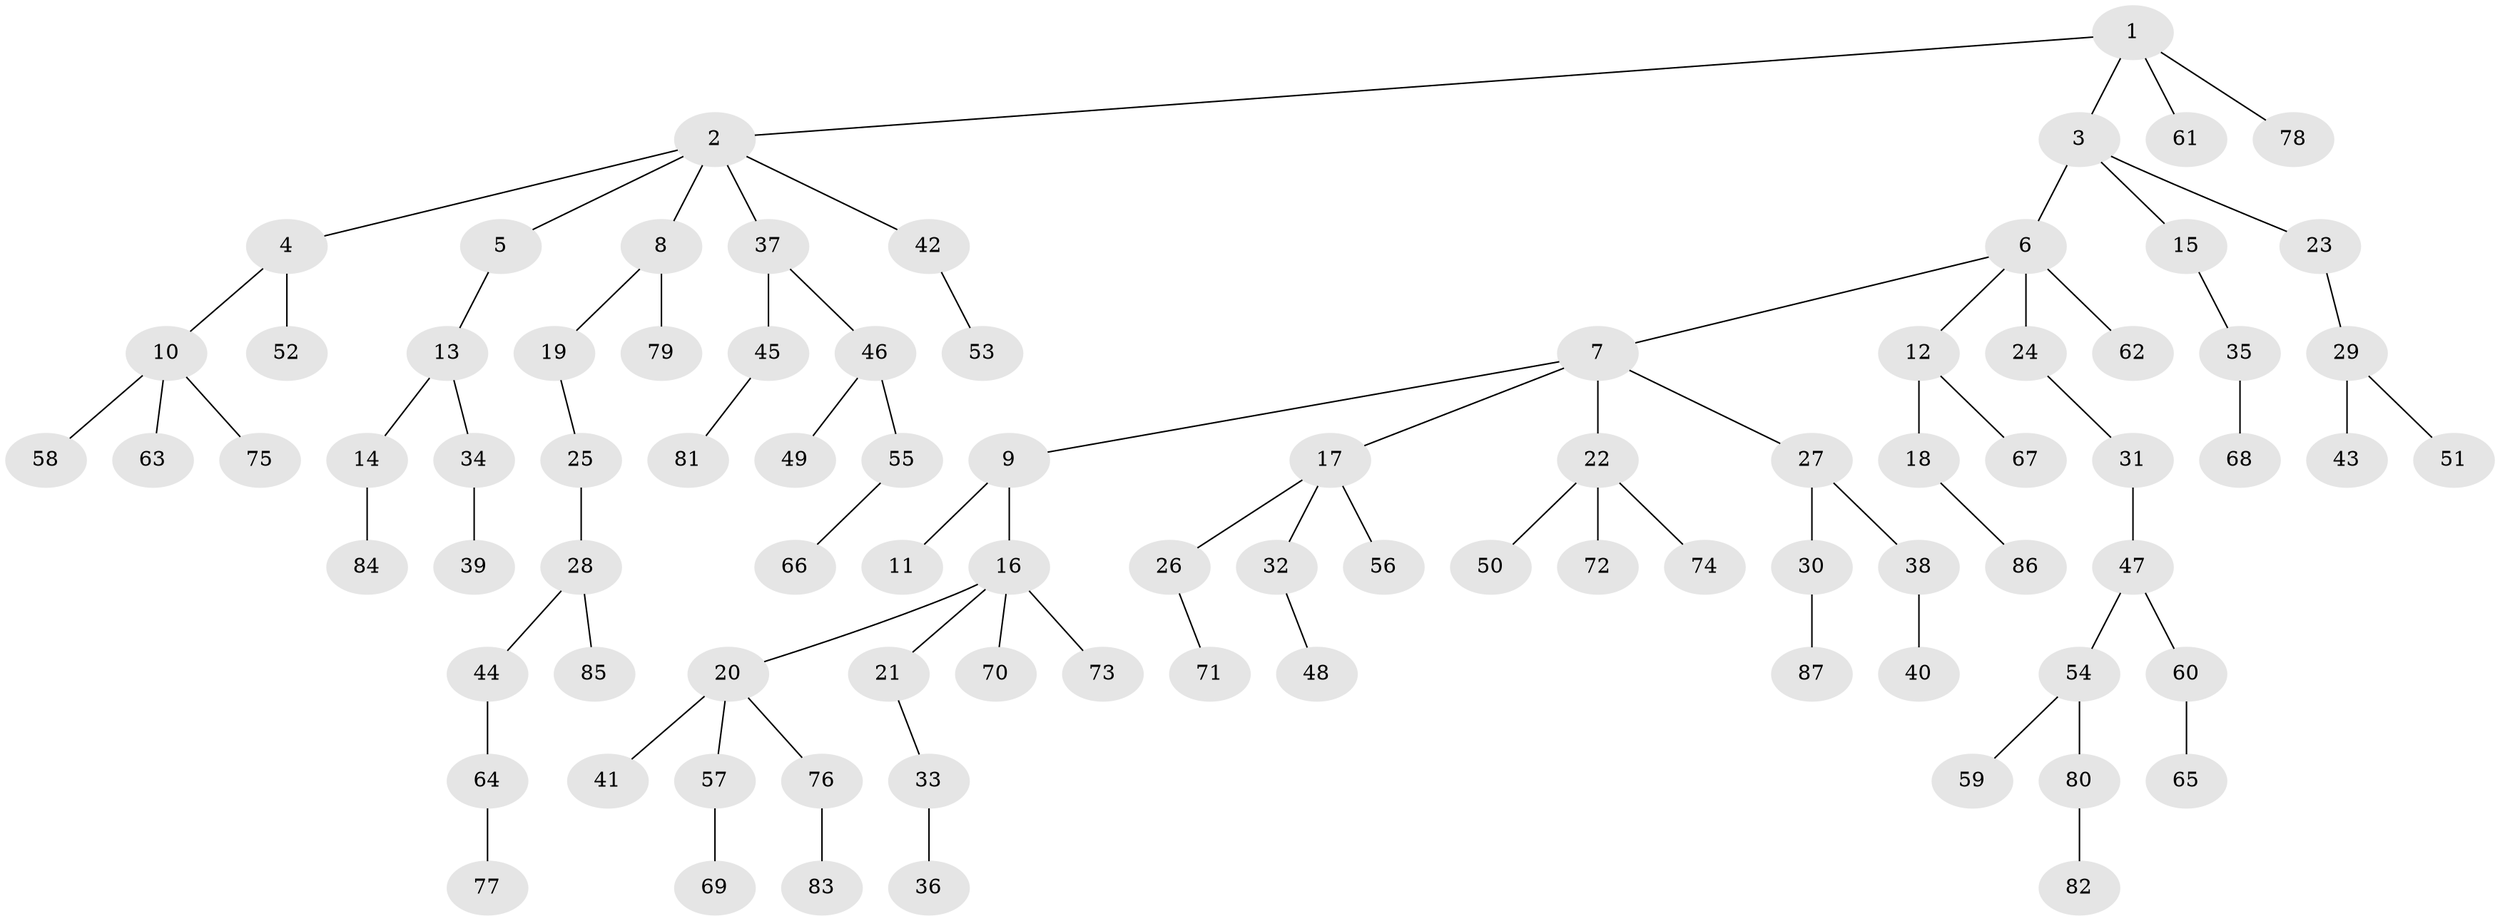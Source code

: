 // Generated by graph-tools (version 1.1) at 2025/26/03/09/25 03:26:24]
// undirected, 87 vertices, 86 edges
graph export_dot {
graph [start="1"]
  node [color=gray90,style=filled];
  1;
  2;
  3;
  4;
  5;
  6;
  7;
  8;
  9;
  10;
  11;
  12;
  13;
  14;
  15;
  16;
  17;
  18;
  19;
  20;
  21;
  22;
  23;
  24;
  25;
  26;
  27;
  28;
  29;
  30;
  31;
  32;
  33;
  34;
  35;
  36;
  37;
  38;
  39;
  40;
  41;
  42;
  43;
  44;
  45;
  46;
  47;
  48;
  49;
  50;
  51;
  52;
  53;
  54;
  55;
  56;
  57;
  58;
  59;
  60;
  61;
  62;
  63;
  64;
  65;
  66;
  67;
  68;
  69;
  70;
  71;
  72;
  73;
  74;
  75;
  76;
  77;
  78;
  79;
  80;
  81;
  82;
  83;
  84;
  85;
  86;
  87;
  1 -- 2;
  1 -- 3;
  1 -- 61;
  1 -- 78;
  2 -- 4;
  2 -- 5;
  2 -- 8;
  2 -- 37;
  2 -- 42;
  3 -- 6;
  3 -- 15;
  3 -- 23;
  4 -- 10;
  4 -- 52;
  5 -- 13;
  6 -- 7;
  6 -- 12;
  6 -- 24;
  6 -- 62;
  7 -- 9;
  7 -- 17;
  7 -- 22;
  7 -- 27;
  8 -- 19;
  8 -- 79;
  9 -- 11;
  9 -- 16;
  10 -- 58;
  10 -- 63;
  10 -- 75;
  12 -- 18;
  12 -- 67;
  13 -- 14;
  13 -- 34;
  14 -- 84;
  15 -- 35;
  16 -- 20;
  16 -- 21;
  16 -- 70;
  16 -- 73;
  17 -- 26;
  17 -- 32;
  17 -- 56;
  18 -- 86;
  19 -- 25;
  20 -- 41;
  20 -- 57;
  20 -- 76;
  21 -- 33;
  22 -- 50;
  22 -- 72;
  22 -- 74;
  23 -- 29;
  24 -- 31;
  25 -- 28;
  26 -- 71;
  27 -- 30;
  27 -- 38;
  28 -- 44;
  28 -- 85;
  29 -- 43;
  29 -- 51;
  30 -- 87;
  31 -- 47;
  32 -- 48;
  33 -- 36;
  34 -- 39;
  35 -- 68;
  37 -- 45;
  37 -- 46;
  38 -- 40;
  42 -- 53;
  44 -- 64;
  45 -- 81;
  46 -- 49;
  46 -- 55;
  47 -- 54;
  47 -- 60;
  54 -- 59;
  54 -- 80;
  55 -- 66;
  57 -- 69;
  60 -- 65;
  64 -- 77;
  76 -- 83;
  80 -- 82;
}
